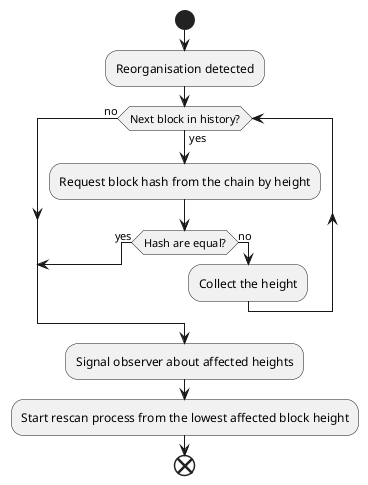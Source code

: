 @startuml utxo_reorg_flow
start

:Reorganisation detected;

while (Next block in history?) is (yes)
    
    :Request block hash from the chain by height;

    if (Hash are equal?) then (yes)
        break
    else (no)
        :Collect the height;
    endif

endwhile (no)

:Signal observer about affected heights;
:Start rescan process from the lowest affected block height;

end
@enduml